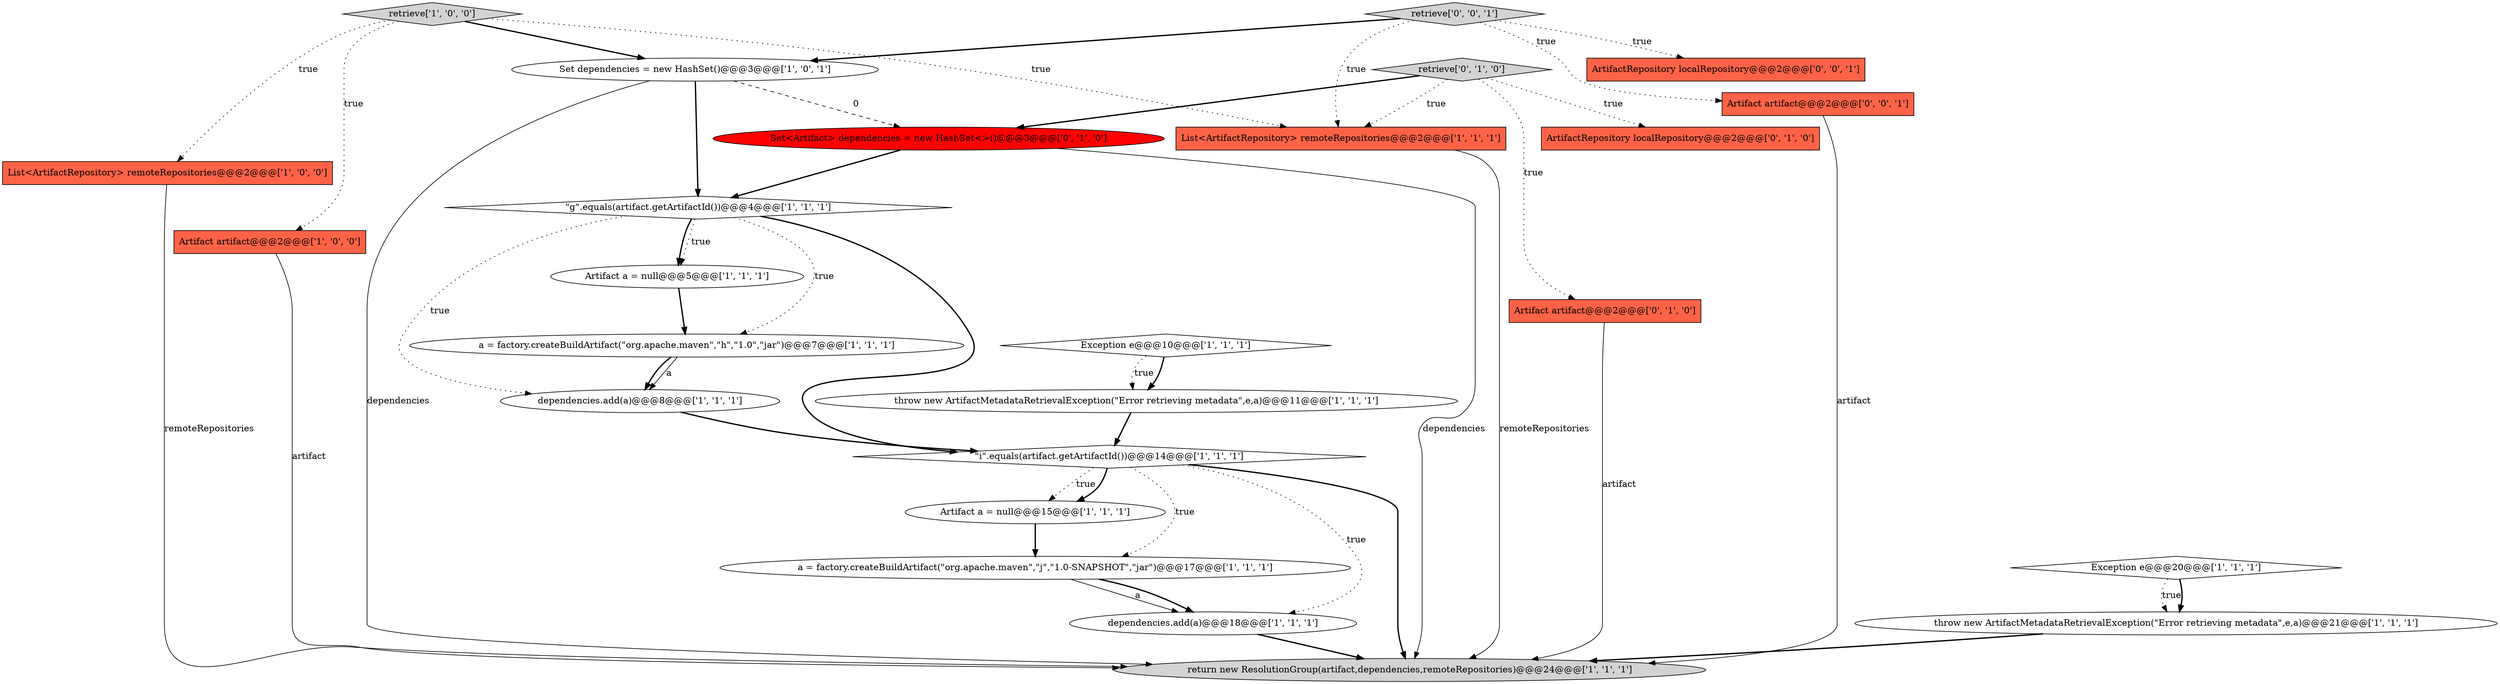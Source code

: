 digraph {
23 [style = filled, label = "Artifact artifact@@@2@@@['0', '0', '1']", fillcolor = tomato, shape = box image = "AAA0AAABBB3BBB"];
15 [style = filled, label = "retrieve['1', '0', '0']", fillcolor = lightgray, shape = diamond image = "AAA0AAABBB1BBB"];
16 [style = filled, label = "Exception e@@@20@@@['1', '1', '1']", fillcolor = white, shape = diamond image = "AAA0AAABBB1BBB"];
20 [style = filled, label = "retrieve['0', '1', '0']", fillcolor = lightgray, shape = diamond image = "AAA0AAABBB2BBB"];
11 [style = filled, label = "Artifact a = null@@@5@@@['1', '1', '1']", fillcolor = white, shape = ellipse image = "AAA0AAABBB1BBB"];
4 [style = filled, label = "throw new ArtifactMetadataRetrievalException(\"Error retrieving metadata\",e,a)@@@11@@@['1', '1', '1']", fillcolor = white, shape = ellipse image = "AAA0AAABBB1BBB"];
8 [style = filled, label = "\"g\".equals(artifact.getArtifactId())@@@4@@@['1', '1', '1']", fillcolor = white, shape = diamond image = "AAA0AAABBB1BBB"];
13 [style = filled, label = "a = factory.createBuildArtifact(\"org.apache.maven\",\"h\",\"1.0\",\"jar\")@@@7@@@['1', '1', '1']", fillcolor = white, shape = ellipse image = "AAA0AAABBB1BBB"];
5 [style = filled, label = "return new ResolutionGroup(artifact,dependencies,remoteRepositories)@@@24@@@['1', '1', '1']", fillcolor = lightgray, shape = ellipse image = "AAA0AAABBB1BBB"];
2 [style = filled, label = "List<ArtifactRepository> remoteRepositories@@@2@@@['1', '0', '0']", fillcolor = tomato, shape = box image = "AAA0AAABBB1BBB"];
6 [style = filled, label = "a = factory.createBuildArtifact(\"org.apache.maven\",\"j\",\"1.0-SNAPSHOT\",\"jar\")@@@17@@@['1', '1', '1']", fillcolor = white, shape = ellipse image = "AAA0AAABBB1BBB"];
21 [style = filled, label = "Artifact artifact@@@2@@@['0', '1', '0']", fillcolor = tomato, shape = box image = "AAA0AAABBB2BBB"];
12 [style = filled, label = "Artifact a = null@@@15@@@['1', '1', '1']", fillcolor = white, shape = ellipse image = "AAA0AAABBB1BBB"];
3 [style = filled, label = "Artifact artifact@@@2@@@['1', '0', '0']", fillcolor = tomato, shape = box image = "AAA0AAABBB1BBB"];
9 [style = filled, label = "dependencies.add(a)@@@18@@@['1', '1', '1']", fillcolor = white, shape = ellipse image = "AAA0AAABBB1BBB"];
10 [style = filled, label = "List<ArtifactRepository> remoteRepositories@@@2@@@['1', '1', '1']", fillcolor = tomato, shape = box image = "AAA0AAABBB1BBB"];
24 [style = filled, label = "retrieve['0', '0', '1']", fillcolor = lightgray, shape = diamond image = "AAA0AAABBB3BBB"];
22 [style = filled, label = "ArtifactRepository localRepository@@@2@@@['0', '0', '1']", fillcolor = tomato, shape = box image = "AAA0AAABBB3BBB"];
19 [style = filled, label = "Set<Artifact> dependencies = new HashSet<>()@@@3@@@['0', '1', '0']", fillcolor = red, shape = ellipse image = "AAA1AAABBB2BBB"];
1 [style = filled, label = "\"i\".equals(artifact.getArtifactId())@@@14@@@['1', '1', '1']", fillcolor = white, shape = diamond image = "AAA0AAABBB1BBB"];
0 [style = filled, label = "Set dependencies = new HashSet()@@@3@@@['1', '0', '1']", fillcolor = white, shape = ellipse image = "AAA0AAABBB1BBB"];
17 [style = filled, label = "throw new ArtifactMetadataRetrievalException(\"Error retrieving metadata\",e,a)@@@21@@@['1', '1', '1']", fillcolor = white, shape = ellipse image = "AAA0AAABBB1BBB"];
14 [style = filled, label = "dependencies.add(a)@@@8@@@['1', '1', '1']", fillcolor = white, shape = ellipse image = "AAA0AAABBB1BBB"];
7 [style = filled, label = "Exception e@@@10@@@['1', '1', '1']", fillcolor = white, shape = diamond image = "AAA0AAABBB1BBB"];
18 [style = filled, label = "ArtifactRepository localRepository@@@2@@@['0', '1', '0']", fillcolor = tomato, shape = box image = "AAA0AAABBB2BBB"];
1->5 [style = bold, label=""];
17->5 [style = bold, label=""];
24->0 [style = bold, label=""];
0->19 [style = dashed, label="0"];
15->2 [style = dotted, label="true"];
16->17 [style = dotted, label="true"];
15->10 [style = dotted, label="true"];
20->21 [style = dotted, label="true"];
7->4 [style = bold, label=""];
16->17 [style = bold, label=""];
12->6 [style = bold, label=""];
10->5 [style = solid, label="remoteRepositories"];
19->8 [style = bold, label=""];
14->1 [style = bold, label=""];
13->14 [style = solid, label="a"];
15->3 [style = dotted, label="true"];
24->10 [style = dotted, label="true"];
8->1 [style = bold, label=""];
19->5 [style = solid, label="dependencies"];
24->23 [style = dotted, label="true"];
21->5 [style = solid, label="artifact"];
0->5 [style = solid, label="dependencies"];
24->22 [style = dotted, label="true"];
15->0 [style = bold, label=""];
8->14 [style = dotted, label="true"];
11->13 [style = bold, label=""];
6->9 [style = solid, label="a"];
7->4 [style = dotted, label="true"];
0->8 [style = bold, label=""];
1->12 [style = dotted, label="true"];
1->12 [style = bold, label=""];
1->9 [style = dotted, label="true"];
9->5 [style = bold, label=""];
8->11 [style = dotted, label="true"];
20->18 [style = dotted, label="true"];
1->6 [style = dotted, label="true"];
20->10 [style = dotted, label="true"];
4->1 [style = bold, label=""];
3->5 [style = solid, label="artifact"];
8->13 [style = dotted, label="true"];
2->5 [style = solid, label="remoteRepositories"];
6->9 [style = bold, label=""];
20->19 [style = bold, label=""];
8->11 [style = bold, label=""];
13->14 [style = bold, label=""];
23->5 [style = solid, label="artifact"];
}
